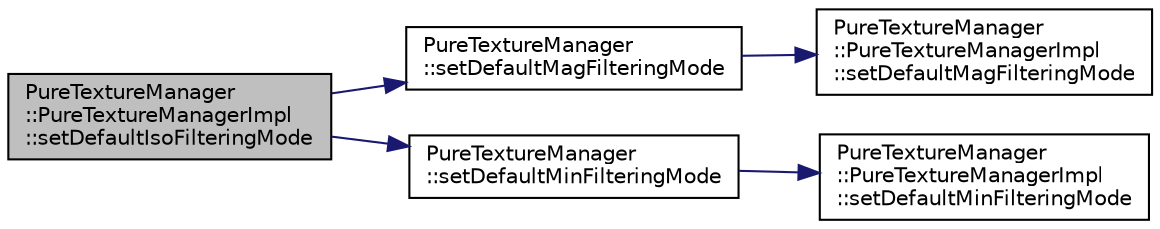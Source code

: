 digraph "PureTextureManager::PureTextureManagerImpl::setDefaultIsoFilteringMode"
{
 // LATEX_PDF_SIZE
  edge [fontname="Helvetica",fontsize="10",labelfontname="Helvetica",labelfontsize="10"];
  node [fontname="Helvetica",fontsize="10",shape=record];
  rankdir="LR";
  Node1 [label="PureTextureManager\l::PureTextureManagerImpl\l::setDefaultIsoFilteringMode",height=0.2,width=0.4,color="black", fillcolor="grey75", style="filled", fontcolor="black",tooltip=" "];
  Node1 -> Node2 [color="midnightblue",fontsize="10",style="solid",fontname="Helvetica"];
  Node2 [label="PureTextureManager\l::setDefaultMagFilteringMode",height=0.2,width=0.4,color="black", fillcolor="white", style="filled",URL="$class_pure_texture_manager.html#a03828f4ebe9b5515ce6a0614d507efbf",tooltip="Sets the default isotropic filtering mode when zooming in (when 1 texel > 1 pixel)."];
  Node2 -> Node3 [color="midnightblue",fontsize="10",style="solid",fontname="Helvetica"];
  Node3 [label="PureTextureManager\l::PureTextureManagerImpl\l::setDefaultMagFilteringMode",height=0.2,width=0.4,color="black", fillcolor="white", style="filled",URL="$class_pure_texture_manager_1_1_pure_texture_manager_impl.html#afcb277d7463a2ea69f51136be565e353",tooltip=" "];
  Node1 -> Node4 [color="midnightblue",fontsize="10",style="solid",fontname="Helvetica"];
  Node4 [label="PureTextureManager\l::setDefaultMinFilteringMode",height=0.2,width=0.4,color="black", fillcolor="white", style="filled",URL="$class_pure_texture_manager.html#ac8aca0249d29e20f420335b5720724cc",tooltip="Sets the default isotropic filtering mode when zooming out (when 1 texel < 1 pixel)."];
  Node4 -> Node5 [color="midnightblue",fontsize="10",style="solid",fontname="Helvetica"];
  Node5 [label="PureTextureManager\l::PureTextureManagerImpl\l::setDefaultMinFilteringMode",height=0.2,width=0.4,color="black", fillcolor="white", style="filled",URL="$class_pure_texture_manager_1_1_pure_texture_manager_impl.html#a7517fd5c81bcbcfa28b5c17068658aaa",tooltip=" "];
}
